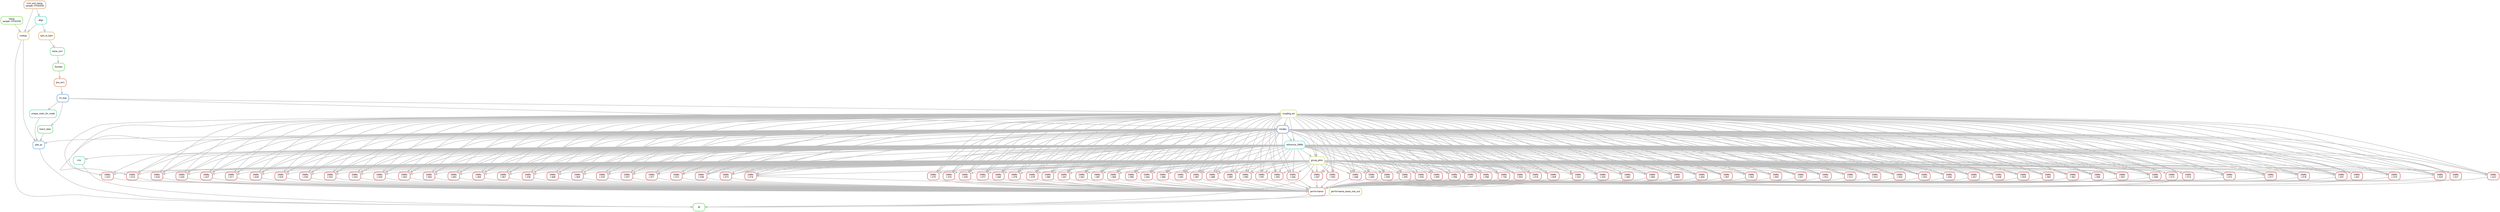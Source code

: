digraph snakemake_dag {
    graph[bgcolor=white, margin=0];
    node[shape=box, style=rounded, fontname=sans,                 fontsize=10, penwidth=2];
    edge[penwidth=2, color=grey];
	0[label = "all", color = "0.33 0.6 0.85", style="rounded"];
	1[label = "multiqc", color = "0.14 0.6 0.85", style="rounded"];
	2[label = "plot_qc", color = "0.56 0.6 0.85", style="rounded"];
	3[label = "group_plots", color = "0.19 0.6 0.85", style="rounded"];
	4[label = "performance", color = "0.03 0.6 0.85", style="rounded"];
	5[label = "performance_leave_one_out", color = "0.22 0.6 0.85", style="rounded"];
	6[label = "rms", color = "0.42 0.6 0.85", style="rounded"];
	7[label = "fastqc\nsample: FFPED09E", color = "0.28 0.6 0.85", style="rounded"];
	8[label = "trim_and_fastqc\nsample: FFPED09E", color = "0.08 0.6 0.85", style="rounded"];
	9[label = "align", color = "0.47 0.6 0.85", style="rounded"];
	10[label = "insert_sizes", color = "0.36 0.6 0.85", style="rounded"];
	11[label = "unique_main_chr_reads", color = "0.44 0.6 0.85", style="rounded"];
	12[label = "medips", color = "0.61 0.6 0.85", style="rounded"];
	13[label = "coupling_set", color = "0.17 0.6 0.85", style="rounded"];
	14[label = "reference_DMRs", color = "0.50 0.6 0.85", style="rounded"];
	15[label = "DMRs\ni: 001", color = "0.00 0.6 0.85", style="rounded"];
	16[label = "DMRs\ni: 002", color = "0.00 0.6 0.85", style="rounded"];
	17[label = "DMRs\ni: 003", color = "0.00 0.6 0.85", style="rounded"];
	18[label = "DMRs\ni: 004", color = "0.00 0.6 0.85", style="rounded"];
	19[label = "DMRs\ni: 005", color = "0.00 0.6 0.85", style="rounded"];
	20[label = "DMRs\ni: 006", color = "0.00 0.6 0.85", style="rounded"];
	21[label = "DMRs\ni: 007", color = "0.00 0.6 0.85", style="rounded"];
	22[label = "DMRs\ni: 008", color = "0.00 0.6 0.85", style="rounded"];
	23[label = "DMRs\ni: 009", color = "0.00 0.6 0.85", style="rounded"];
	24[label = "DMRs\ni: 010", color = "0.00 0.6 0.85", style="rounded"];
	25[label = "DMRs\ni: 011", color = "0.00 0.6 0.85", style="rounded"];
	26[label = "DMRs\ni: 012", color = "0.00 0.6 0.85", style="rounded"];
	27[label = "DMRs\ni: 013", color = "0.00 0.6 0.85", style="rounded"];
	28[label = "DMRs\ni: 014", color = "0.00 0.6 0.85", style="rounded"];
	29[label = "DMRs\ni: 015", color = "0.00 0.6 0.85", style="rounded"];
	30[label = "DMRs\ni: 016", color = "0.00 0.6 0.85", style="rounded"];
	31[label = "DMRs\ni: 017", color = "0.00 0.6 0.85", style="rounded"];
	32[label = "DMRs\ni: 018", color = "0.00 0.6 0.85", style="rounded"];
	33[label = "DMRs\ni: 019", color = "0.00 0.6 0.85", style="rounded"];
	34[label = "DMRs\ni: 020", color = "0.00 0.6 0.85", style="rounded"];
	35[label = "DMRs\ni: 021", color = "0.00 0.6 0.85", style="rounded"];
	36[label = "DMRs\ni: 022", color = "0.00 0.6 0.85", style="rounded"];
	37[label = "DMRs\ni: 023", color = "0.00 0.6 0.85", style="rounded"];
	38[label = "DMRs\ni: 024", color = "0.00 0.6 0.85", style="rounded"];
	39[label = "DMRs\ni: 025", color = "0.00 0.6 0.85", style="rounded"];
	40[label = "DMRs\ni: 026", color = "0.00 0.6 0.85", style="rounded"];
	41[label = "DMRs\ni: 027", color = "0.00 0.6 0.85", style="rounded"];
	42[label = "DMRs\ni: 028", color = "0.00 0.6 0.85", style="rounded"];
	43[label = "DMRs\ni: 029", color = "0.00 0.6 0.85", style="rounded"];
	44[label = "DMRs\ni: 030", color = "0.00 0.6 0.85", style="rounded"];
	45[label = "DMRs\ni: 031", color = "0.00 0.6 0.85", style="rounded"];
	46[label = "DMRs\ni: 032", color = "0.00 0.6 0.85", style="rounded"];
	47[label = "DMRs\ni: 033", color = "0.00 0.6 0.85", style="rounded"];
	48[label = "DMRs\ni: 034", color = "0.00 0.6 0.85", style="rounded"];
	49[label = "DMRs\ni: 035", color = "0.00 0.6 0.85", style="rounded"];
	50[label = "DMRs\ni: 036", color = "0.00 0.6 0.85", style="rounded"];
	51[label = "DMRs\ni: 037", color = "0.00 0.6 0.85", style="rounded"];
	52[label = "DMRs\ni: 038", color = "0.00 0.6 0.85", style="rounded"];
	53[label = "DMRs\ni: 039", color = "0.00 0.6 0.85", style="rounded"];
	54[label = "DMRs\ni: 040", color = "0.00 0.6 0.85", style="rounded"];
	55[label = "DMRs\ni: 041", color = "0.00 0.6 0.85", style="rounded"];
	56[label = "DMRs\ni: 042", color = "0.00 0.6 0.85", style="rounded"];
	57[label = "DMRs\ni: 043", color = "0.00 0.6 0.85", style="rounded"];
	58[label = "DMRs\ni: 044", color = "0.00 0.6 0.85", style="rounded"];
	59[label = "DMRs\ni: 045", color = "0.00 0.6 0.85", style="rounded"];
	60[label = "DMRs\ni: 046", color = "0.00 0.6 0.85", style="rounded"];
	61[label = "DMRs\ni: 047", color = "0.00 0.6 0.85", style="rounded"];
	62[label = "DMRs\ni: 048", color = "0.00 0.6 0.85", style="rounded"];
	63[label = "DMRs\ni: 049", color = "0.00 0.6 0.85", style="rounded"];
	64[label = "DMRs\ni: 050", color = "0.00 0.6 0.85", style="rounded"];
	65[label = "DMRs\ni: 051", color = "0.00 0.6 0.85", style="rounded"];
	66[label = "DMRs\ni: 052", color = "0.00 0.6 0.85", style="rounded"];
	67[label = "DMRs\ni: 053", color = "0.00 0.6 0.85", style="rounded"];
	68[label = "DMRs\ni: 054", color = "0.00 0.6 0.85", style="rounded"];
	69[label = "DMRs\ni: 055", color = "0.00 0.6 0.85", style="rounded"];
	70[label = "DMRs\ni: 056", color = "0.00 0.6 0.85", style="rounded"];
	71[label = "DMRs\ni: 057", color = "0.00 0.6 0.85", style="rounded"];
	72[label = "DMRs\ni: 058", color = "0.00 0.6 0.85", style="rounded"];
	73[label = "DMRs\ni: 059", color = "0.00 0.6 0.85", style="rounded"];
	74[label = "DMRs\ni: 060", color = "0.00 0.6 0.85", style="rounded"];
	75[label = "DMRs\ni: 061", color = "0.00 0.6 0.85", style="rounded"];
	76[label = "DMRs\ni: 062", color = "0.00 0.6 0.85", style="rounded"];
	77[label = "DMRs\ni: 063", color = "0.00 0.6 0.85", style="rounded"];
	78[label = "DMRs\ni: 064", color = "0.00 0.6 0.85", style="rounded"];
	79[label = "DMRs\ni: 065", color = "0.00 0.6 0.85", style="rounded"];
	80[label = "DMRs\ni: 066", color = "0.00 0.6 0.85", style="rounded"];
	81[label = "DMRs\ni: 067", color = "0.00 0.6 0.85", style="rounded"];
	82[label = "DMRs\ni: 068", color = "0.00 0.6 0.85", style="rounded"];
	83[label = "DMRs\ni: 069", color = "0.00 0.6 0.85", style="rounded"];
	84[label = "DMRs\ni: 070", color = "0.00 0.6 0.85", style="rounded"];
	85[label = "DMRs\ni: 071", color = "0.00 0.6 0.85", style="rounded"];
	86[label = "DMRs\ni: 072", color = "0.00 0.6 0.85", style="rounded"];
	87[label = "DMRs\ni: 073", color = "0.00 0.6 0.85", style="rounded"];
	88[label = "DMRs\ni: 074", color = "0.00 0.6 0.85", style="rounded"];
	89[label = "DMRs\ni: 075", color = "0.00 0.6 0.85", style="rounded"];
	90[label = "DMRs\ni: 076", color = "0.00 0.6 0.85", style="rounded"];
	91[label = "DMRs\ni: 077", color = "0.00 0.6 0.85", style="rounded"];
	92[label = "DMRs\ni: 078", color = "0.00 0.6 0.85", style="rounded"];
	93[label = "DMRs\ni: 079", color = "0.00 0.6 0.85", style="rounded"];
	94[label = "DMRs\ni: 080", color = "0.00 0.6 0.85", style="rounded"];
	95[label = "DMRs\ni: 081", color = "0.00 0.6 0.85", style="rounded"];
	96[label = "DMRs\ni: 082", color = "0.00 0.6 0.85", style="rounded"];
	97[label = "DMRs\ni: 083", color = "0.00 0.6 0.85", style="rounded"];
	98[label = "DMRs\ni: 084", color = "0.00 0.6 0.85", style="rounded"];
	99[label = "DMRs\ni: 085", color = "0.00 0.6 0.85", style="rounded"];
	100[label = "DMRs\ni: 086", color = "0.00 0.6 0.85", style="rounded"];
	101[label = "DMRs\ni: 087", color = "0.00 0.6 0.85", style="rounded"];
	102[label = "DMRs\ni: 088", color = "0.00 0.6 0.85", style="rounded"];
	103[label = "DMRs\ni: 089", color = "0.00 0.6 0.85", style="rounded"];
	104[label = "DMRs\ni: 090", color = "0.00 0.6 0.85", style="rounded"];
	105[label = "DMRs\ni: 091", color = "0.00 0.6 0.85", style="rounded"];
	106[label = "DMRs\ni: 092", color = "0.00 0.6 0.85", style="rounded"];
	107[label = "DMRs\ni: 093", color = "0.00 0.6 0.85", style="rounded"];
	108[label = "DMRs\ni: 094", color = "0.00 0.6 0.85", style="rounded"];
	109[label = "DMRs\ni: 095", color = "0.00 0.6 0.85", style="rounded"];
	110[label = "DMRs\ni: 096", color = "0.00 0.6 0.85", style="rounded"];
	111[label = "DMRs\ni: 097", color = "0.00 0.6 0.85", style="rounded"];
	112[label = "DMRs\ni: 098", color = "0.00 0.6 0.85", style="rounded"];
	113[label = "DMRs\ni: 099", color = "0.00 0.6 0.85", style="rounded"];
	114[label = "DMRs\ni: 100", color = "0.00 0.6 0.85", style="rounded"];
	115[label = "rm_dup", color = "0.58 0.6 0.85", style="rounded"];
	116[label = "pos_sort", color = "0.06 0.6 0.85", style="rounded"];
	117[label = "fixmate", color = "0.31 0.6 0.85", style="rounded"];
	118[label = "name_sort", color = "0.39 0.6 0.85", style="rounded"];
	119[label = "sam_to_bam", color = "0.11 0.6 0.85", style="rounded"];
	1 -> 0
	2 -> 0
	3 -> 0
	4 -> 0
	5 -> 0
	6 -> 0
	7 -> 1
	8 -> 1
	9 -> 1
	1 -> 2
	10 -> 2
	11 -> 2
	12 -> 2
	12 -> 3
	13 -> 3
	14 -> 3
	15 -> 4
	16 -> 4
	17 -> 4
	18 -> 4
	19 -> 4
	20 -> 4
	21 -> 4
	22 -> 4
	23 -> 4
	24 -> 4
	25 -> 4
	26 -> 4
	27 -> 4
	28 -> 4
	29 -> 4
	30 -> 4
	31 -> 4
	32 -> 4
	33 -> 4
	34 -> 4
	35 -> 4
	36 -> 4
	37 -> 4
	38 -> 4
	39 -> 4
	40 -> 4
	41 -> 4
	42 -> 4
	43 -> 4
	44 -> 4
	45 -> 4
	46 -> 4
	47 -> 4
	48 -> 4
	49 -> 4
	50 -> 4
	51 -> 4
	52 -> 4
	53 -> 4
	54 -> 4
	55 -> 4
	56 -> 4
	57 -> 4
	58 -> 4
	59 -> 4
	60 -> 4
	61 -> 4
	62 -> 4
	63 -> 4
	64 -> 4
	65 -> 4
	66 -> 4
	67 -> 4
	68 -> 4
	69 -> 4
	70 -> 4
	71 -> 4
	72 -> 4
	73 -> 4
	74 -> 4
	75 -> 4
	76 -> 4
	77 -> 4
	78 -> 4
	79 -> 4
	80 -> 4
	81 -> 4
	82 -> 4
	83 -> 4
	84 -> 4
	85 -> 4
	86 -> 4
	87 -> 4
	88 -> 4
	89 -> 4
	90 -> 4
	91 -> 4
	92 -> 4
	93 -> 4
	94 -> 4
	95 -> 4
	96 -> 4
	97 -> 4
	98 -> 4
	99 -> 4
	100 -> 4
	101 -> 4
	102 -> 4
	103 -> 4
	104 -> 4
	105 -> 4
	106 -> 4
	107 -> 4
	108 -> 4
	109 -> 4
	110 -> 4
	111 -> 4
	112 -> 4
	113 -> 4
	114 -> 4
	14 -> 6
	8 -> 9
	115 -> 10
	115 -> 11
	115 -> 12
	13 -> 12
	115 -> 13
	12 -> 14
	13 -> 14
	12 -> 15
	13 -> 15
	3 -> 15
	14 -> 15
	12 -> 16
	13 -> 16
	3 -> 16
	14 -> 16
	12 -> 17
	13 -> 17
	3 -> 17
	14 -> 17
	12 -> 18
	13 -> 18
	3 -> 18
	14 -> 18
	12 -> 19
	13 -> 19
	3 -> 19
	14 -> 19
	12 -> 20
	13 -> 20
	3 -> 20
	14 -> 20
	12 -> 21
	13 -> 21
	3 -> 21
	14 -> 21
	12 -> 22
	13 -> 22
	3 -> 22
	14 -> 22
	12 -> 23
	13 -> 23
	3 -> 23
	14 -> 23
	12 -> 24
	13 -> 24
	3 -> 24
	14 -> 24
	12 -> 25
	13 -> 25
	3 -> 25
	14 -> 25
	12 -> 26
	13 -> 26
	3 -> 26
	14 -> 26
	12 -> 27
	13 -> 27
	3 -> 27
	14 -> 27
	12 -> 28
	13 -> 28
	3 -> 28
	14 -> 28
	12 -> 29
	13 -> 29
	3 -> 29
	14 -> 29
	12 -> 30
	13 -> 30
	3 -> 30
	14 -> 30
	12 -> 31
	13 -> 31
	3 -> 31
	14 -> 31
	12 -> 32
	13 -> 32
	3 -> 32
	14 -> 32
	12 -> 33
	13 -> 33
	3 -> 33
	14 -> 33
	12 -> 34
	13 -> 34
	3 -> 34
	14 -> 34
	12 -> 35
	13 -> 35
	3 -> 35
	14 -> 35
	12 -> 36
	13 -> 36
	3 -> 36
	14 -> 36
	12 -> 37
	13 -> 37
	3 -> 37
	14 -> 37
	12 -> 38
	13 -> 38
	3 -> 38
	14 -> 38
	12 -> 39
	13 -> 39
	3 -> 39
	14 -> 39
	12 -> 40
	13 -> 40
	3 -> 40
	14 -> 40
	12 -> 41
	13 -> 41
	3 -> 41
	14 -> 41
	12 -> 42
	13 -> 42
	3 -> 42
	14 -> 42
	12 -> 43
	13 -> 43
	3 -> 43
	14 -> 43
	12 -> 44
	13 -> 44
	3 -> 44
	14 -> 44
	12 -> 45
	13 -> 45
	3 -> 45
	14 -> 45
	12 -> 46
	13 -> 46
	3 -> 46
	14 -> 46
	12 -> 47
	13 -> 47
	3 -> 47
	14 -> 47
	12 -> 48
	13 -> 48
	3 -> 48
	14 -> 48
	12 -> 49
	13 -> 49
	3 -> 49
	14 -> 49
	12 -> 50
	13 -> 50
	3 -> 50
	14 -> 50
	12 -> 51
	13 -> 51
	3 -> 51
	14 -> 51
	12 -> 52
	13 -> 52
	3 -> 52
	14 -> 52
	12 -> 53
	13 -> 53
	3 -> 53
	14 -> 53
	12 -> 54
	13 -> 54
	3 -> 54
	14 -> 54
	12 -> 55
	13 -> 55
	3 -> 55
	14 -> 55
	12 -> 56
	13 -> 56
	3 -> 56
	14 -> 56
	12 -> 57
	13 -> 57
	3 -> 57
	14 -> 57
	12 -> 58
	13 -> 58
	3 -> 58
	14 -> 58
	12 -> 59
	13 -> 59
	3 -> 59
	14 -> 59
	12 -> 60
	13 -> 60
	3 -> 60
	14 -> 60
	12 -> 61
	13 -> 61
	3 -> 61
	14 -> 61
	12 -> 62
	13 -> 62
	3 -> 62
	14 -> 62
	12 -> 63
	13 -> 63
	3 -> 63
	14 -> 63
	12 -> 64
	13 -> 64
	3 -> 64
	14 -> 64
	12 -> 65
	13 -> 65
	3 -> 65
	14 -> 65
	12 -> 66
	13 -> 66
	3 -> 66
	14 -> 66
	12 -> 67
	13 -> 67
	3 -> 67
	14 -> 67
	12 -> 68
	13 -> 68
	3 -> 68
	14 -> 68
	12 -> 69
	13 -> 69
	3 -> 69
	14 -> 69
	12 -> 70
	13 -> 70
	3 -> 70
	14 -> 70
	12 -> 71
	13 -> 71
	3 -> 71
	14 -> 71
	12 -> 72
	13 -> 72
	3 -> 72
	14 -> 72
	12 -> 73
	13 -> 73
	3 -> 73
	14 -> 73
	12 -> 74
	13 -> 74
	3 -> 74
	14 -> 74
	12 -> 75
	13 -> 75
	3 -> 75
	14 -> 75
	12 -> 76
	13 -> 76
	3 -> 76
	14 -> 76
	12 -> 77
	13 -> 77
	3 -> 77
	14 -> 77
	12 -> 78
	13 -> 78
	3 -> 78
	14 -> 78
	12 -> 79
	13 -> 79
	3 -> 79
	14 -> 79
	12 -> 80
	13 -> 80
	3 -> 80
	14 -> 80
	12 -> 81
	13 -> 81
	3 -> 81
	14 -> 81
	12 -> 82
	13 -> 82
	3 -> 82
	14 -> 82
	12 -> 83
	13 -> 83
	3 -> 83
	14 -> 83
	12 -> 84
	13 -> 84
	3 -> 84
	14 -> 84
	12 -> 85
	13 -> 85
	3 -> 85
	14 -> 85
	12 -> 86
	13 -> 86
	3 -> 86
	14 -> 86
	12 -> 87
	13 -> 87
	3 -> 87
	14 -> 87
	12 -> 88
	13 -> 88
	3 -> 88
	14 -> 88
	12 -> 89
	13 -> 89
	3 -> 89
	14 -> 89
	12 -> 90
	13 -> 90
	3 -> 90
	14 -> 90
	12 -> 91
	13 -> 91
	3 -> 91
	14 -> 91
	12 -> 92
	13 -> 92
	3 -> 92
	14 -> 92
	12 -> 93
	13 -> 93
	3 -> 93
	14 -> 93
	12 -> 94
	13 -> 94
	3 -> 94
	14 -> 94
	12 -> 95
	13 -> 95
	3 -> 95
	14 -> 95
	12 -> 96
	13 -> 96
	3 -> 96
	14 -> 96
	12 -> 97
	13 -> 97
	3 -> 97
	14 -> 97
	12 -> 98
	13 -> 98
	3 -> 98
	14 -> 98
	12 -> 99
	13 -> 99
	3 -> 99
	14 -> 99
	12 -> 100
	13 -> 100
	3 -> 100
	14 -> 100
	12 -> 101
	13 -> 101
	3 -> 101
	14 -> 101
	12 -> 102
	13 -> 102
	3 -> 102
	14 -> 102
	12 -> 103
	13 -> 103
	3 -> 103
	14 -> 103
	12 -> 104
	13 -> 104
	3 -> 104
	14 -> 104
	12 -> 105
	13 -> 105
	3 -> 105
	14 -> 105
	12 -> 106
	13 -> 106
	3 -> 106
	14 -> 106
	12 -> 107
	13 -> 107
	3 -> 107
	14 -> 107
	12 -> 108
	13 -> 108
	3 -> 108
	14 -> 108
	12 -> 109
	13 -> 109
	3 -> 109
	14 -> 109
	12 -> 110
	13 -> 110
	3 -> 110
	14 -> 110
	12 -> 111
	13 -> 111
	3 -> 111
	14 -> 111
	12 -> 112
	13 -> 112
	3 -> 112
	14 -> 112
	12 -> 113
	13 -> 113
	3 -> 113
	14 -> 113
	12 -> 114
	13 -> 114
	3 -> 114
	14 -> 114
	116 -> 115
	117 -> 116
	118 -> 117
	119 -> 118
	9 -> 119
}            
